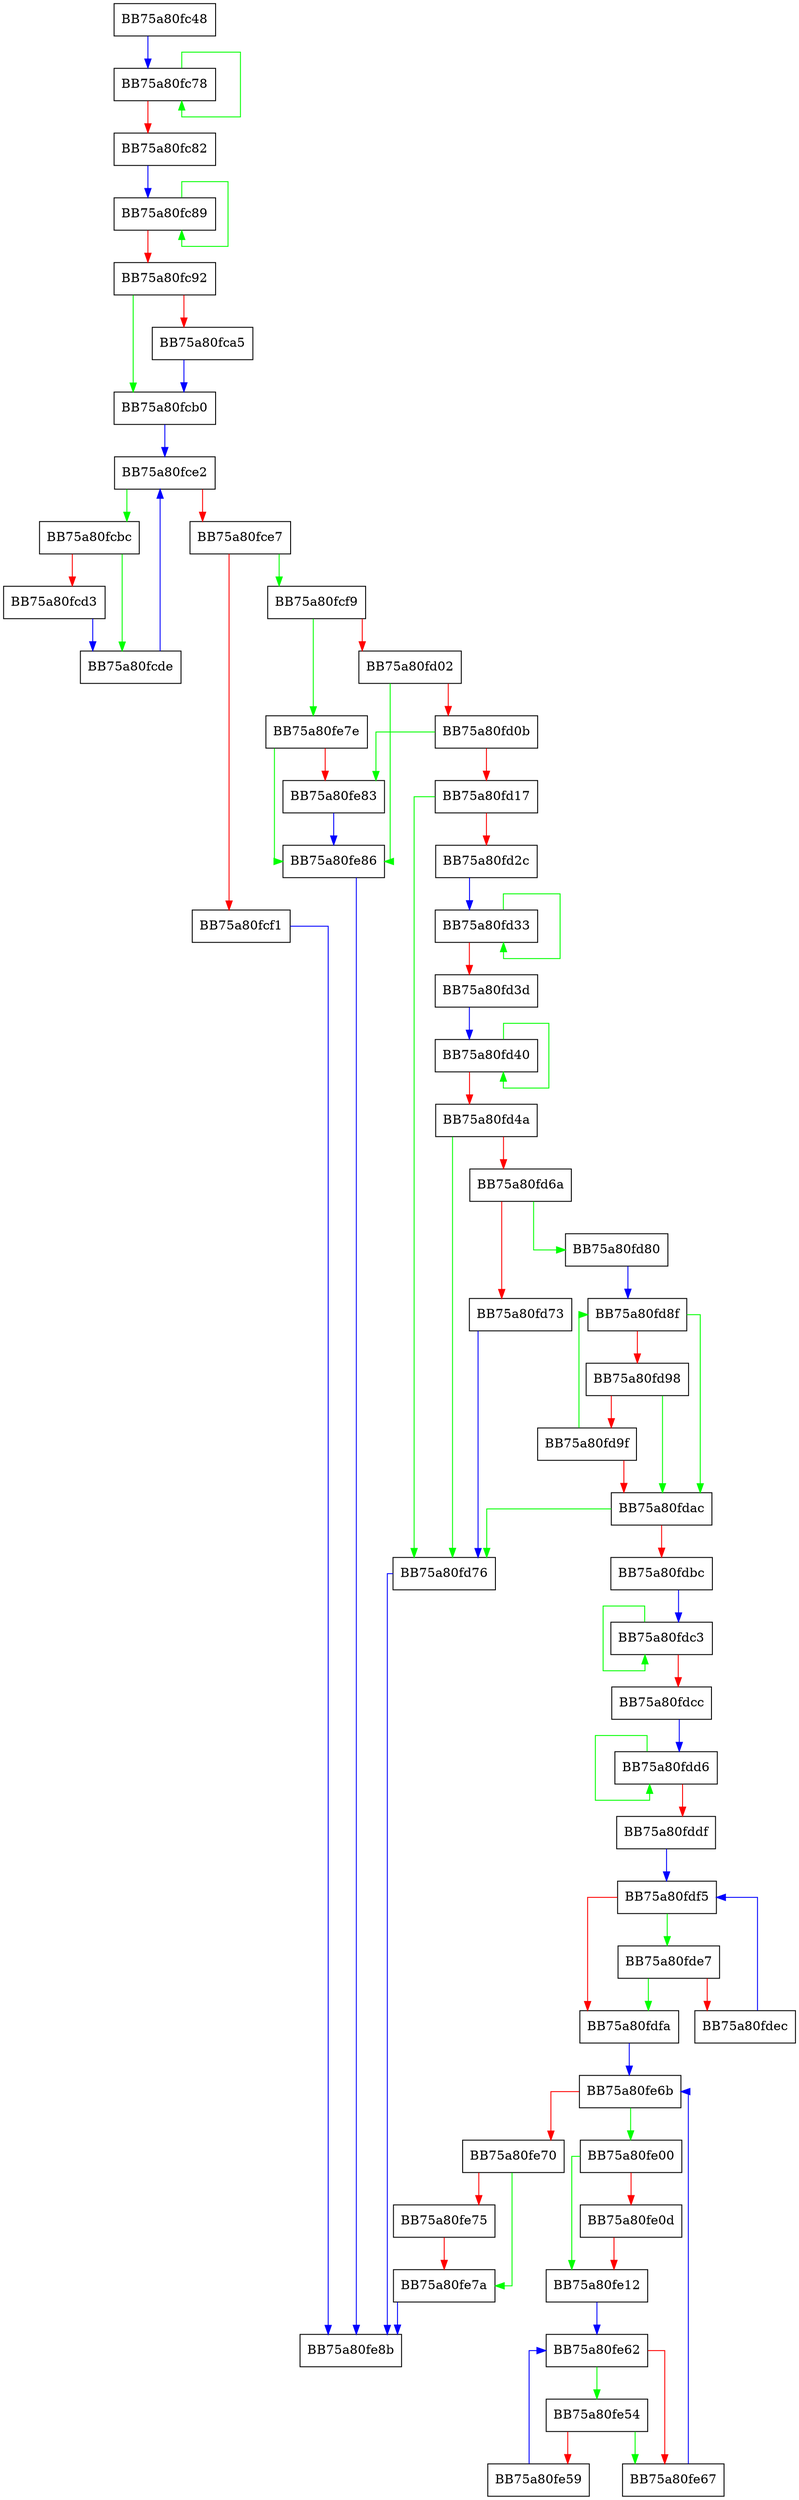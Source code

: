 digraph ToBinary {
  node [shape="box"];
  graph [splines=ortho];
  BB75a80fc48 -> BB75a80fc78 [color="blue"];
  BB75a80fc78 -> BB75a80fc78 [color="green"];
  BB75a80fc78 -> BB75a80fc82 [color="red"];
  BB75a80fc82 -> BB75a80fc89 [color="blue"];
  BB75a80fc89 -> BB75a80fc89 [color="green"];
  BB75a80fc89 -> BB75a80fc92 [color="red"];
  BB75a80fc92 -> BB75a80fcb0 [color="green"];
  BB75a80fc92 -> BB75a80fca5 [color="red"];
  BB75a80fca5 -> BB75a80fcb0 [color="blue"];
  BB75a80fcb0 -> BB75a80fce2 [color="blue"];
  BB75a80fcbc -> BB75a80fcde [color="green"];
  BB75a80fcbc -> BB75a80fcd3 [color="red"];
  BB75a80fcd3 -> BB75a80fcde [color="blue"];
  BB75a80fcde -> BB75a80fce2 [color="blue"];
  BB75a80fce2 -> BB75a80fcbc [color="green"];
  BB75a80fce2 -> BB75a80fce7 [color="red"];
  BB75a80fce7 -> BB75a80fcf9 [color="green"];
  BB75a80fce7 -> BB75a80fcf1 [color="red"];
  BB75a80fcf1 -> BB75a80fe8b [color="blue"];
  BB75a80fcf9 -> BB75a80fe7e [color="green"];
  BB75a80fcf9 -> BB75a80fd02 [color="red"];
  BB75a80fd02 -> BB75a80fe86 [color="green"];
  BB75a80fd02 -> BB75a80fd0b [color="red"];
  BB75a80fd0b -> BB75a80fe83 [color="green"];
  BB75a80fd0b -> BB75a80fd17 [color="red"];
  BB75a80fd17 -> BB75a80fd76 [color="green"];
  BB75a80fd17 -> BB75a80fd2c [color="red"];
  BB75a80fd2c -> BB75a80fd33 [color="blue"];
  BB75a80fd33 -> BB75a80fd33 [color="green"];
  BB75a80fd33 -> BB75a80fd3d [color="red"];
  BB75a80fd3d -> BB75a80fd40 [color="blue"];
  BB75a80fd40 -> BB75a80fd40 [color="green"];
  BB75a80fd40 -> BB75a80fd4a [color="red"];
  BB75a80fd4a -> BB75a80fd76 [color="green"];
  BB75a80fd4a -> BB75a80fd6a [color="red"];
  BB75a80fd6a -> BB75a80fd80 [color="green"];
  BB75a80fd6a -> BB75a80fd73 [color="red"];
  BB75a80fd73 -> BB75a80fd76 [color="blue"];
  BB75a80fd76 -> BB75a80fe8b [color="blue"];
  BB75a80fd80 -> BB75a80fd8f [color="blue"];
  BB75a80fd8f -> BB75a80fdac [color="green"];
  BB75a80fd8f -> BB75a80fd98 [color="red"];
  BB75a80fd98 -> BB75a80fdac [color="green"];
  BB75a80fd98 -> BB75a80fd9f [color="red"];
  BB75a80fd9f -> BB75a80fd8f [color="green"];
  BB75a80fd9f -> BB75a80fdac [color="red"];
  BB75a80fdac -> BB75a80fd76 [color="green"];
  BB75a80fdac -> BB75a80fdbc [color="red"];
  BB75a80fdbc -> BB75a80fdc3 [color="blue"];
  BB75a80fdc3 -> BB75a80fdc3 [color="green"];
  BB75a80fdc3 -> BB75a80fdcc [color="red"];
  BB75a80fdcc -> BB75a80fdd6 [color="blue"];
  BB75a80fdd6 -> BB75a80fdd6 [color="green"];
  BB75a80fdd6 -> BB75a80fddf [color="red"];
  BB75a80fddf -> BB75a80fdf5 [color="blue"];
  BB75a80fde7 -> BB75a80fdfa [color="green"];
  BB75a80fde7 -> BB75a80fdec [color="red"];
  BB75a80fdec -> BB75a80fdf5 [color="blue"];
  BB75a80fdf5 -> BB75a80fde7 [color="green"];
  BB75a80fdf5 -> BB75a80fdfa [color="red"];
  BB75a80fdfa -> BB75a80fe6b [color="blue"];
  BB75a80fe00 -> BB75a80fe12 [color="green"];
  BB75a80fe00 -> BB75a80fe0d [color="red"];
  BB75a80fe0d -> BB75a80fe12 [color="red"];
  BB75a80fe12 -> BB75a80fe62 [color="blue"];
  BB75a80fe54 -> BB75a80fe67 [color="green"];
  BB75a80fe54 -> BB75a80fe59 [color="red"];
  BB75a80fe59 -> BB75a80fe62 [color="blue"];
  BB75a80fe62 -> BB75a80fe54 [color="green"];
  BB75a80fe62 -> BB75a80fe67 [color="red"];
  BB75a80fe67 -> BB75a80fe6b [color="blue"];
  BB75a80fe6b -> BB75a80fe00 [color="green"];
  BB75a80fe6b -> BB75a80fe70 [color="red"];
  BB75a80fe70 -> BB75a80fe7a [color="green"];
  BB75a80fe70 -> BB75a80fe75 [color="red"];
  BB75a80fe75 -> BB75a80fe7a [color="red"];
  BB75a80fe7a -> BB75a80fe8b [color="blue"];
  BB75a80fe7e -> BB75a80fe86 [color="green"];
  BB75a80fe7e -> BB75a80fe83 [color="red"];
  BB75a80fe83 -> BB75a80fe86 [color="blue"];
  BB75a80fe86 -> BB75a80fe8b [color="blue"];
}